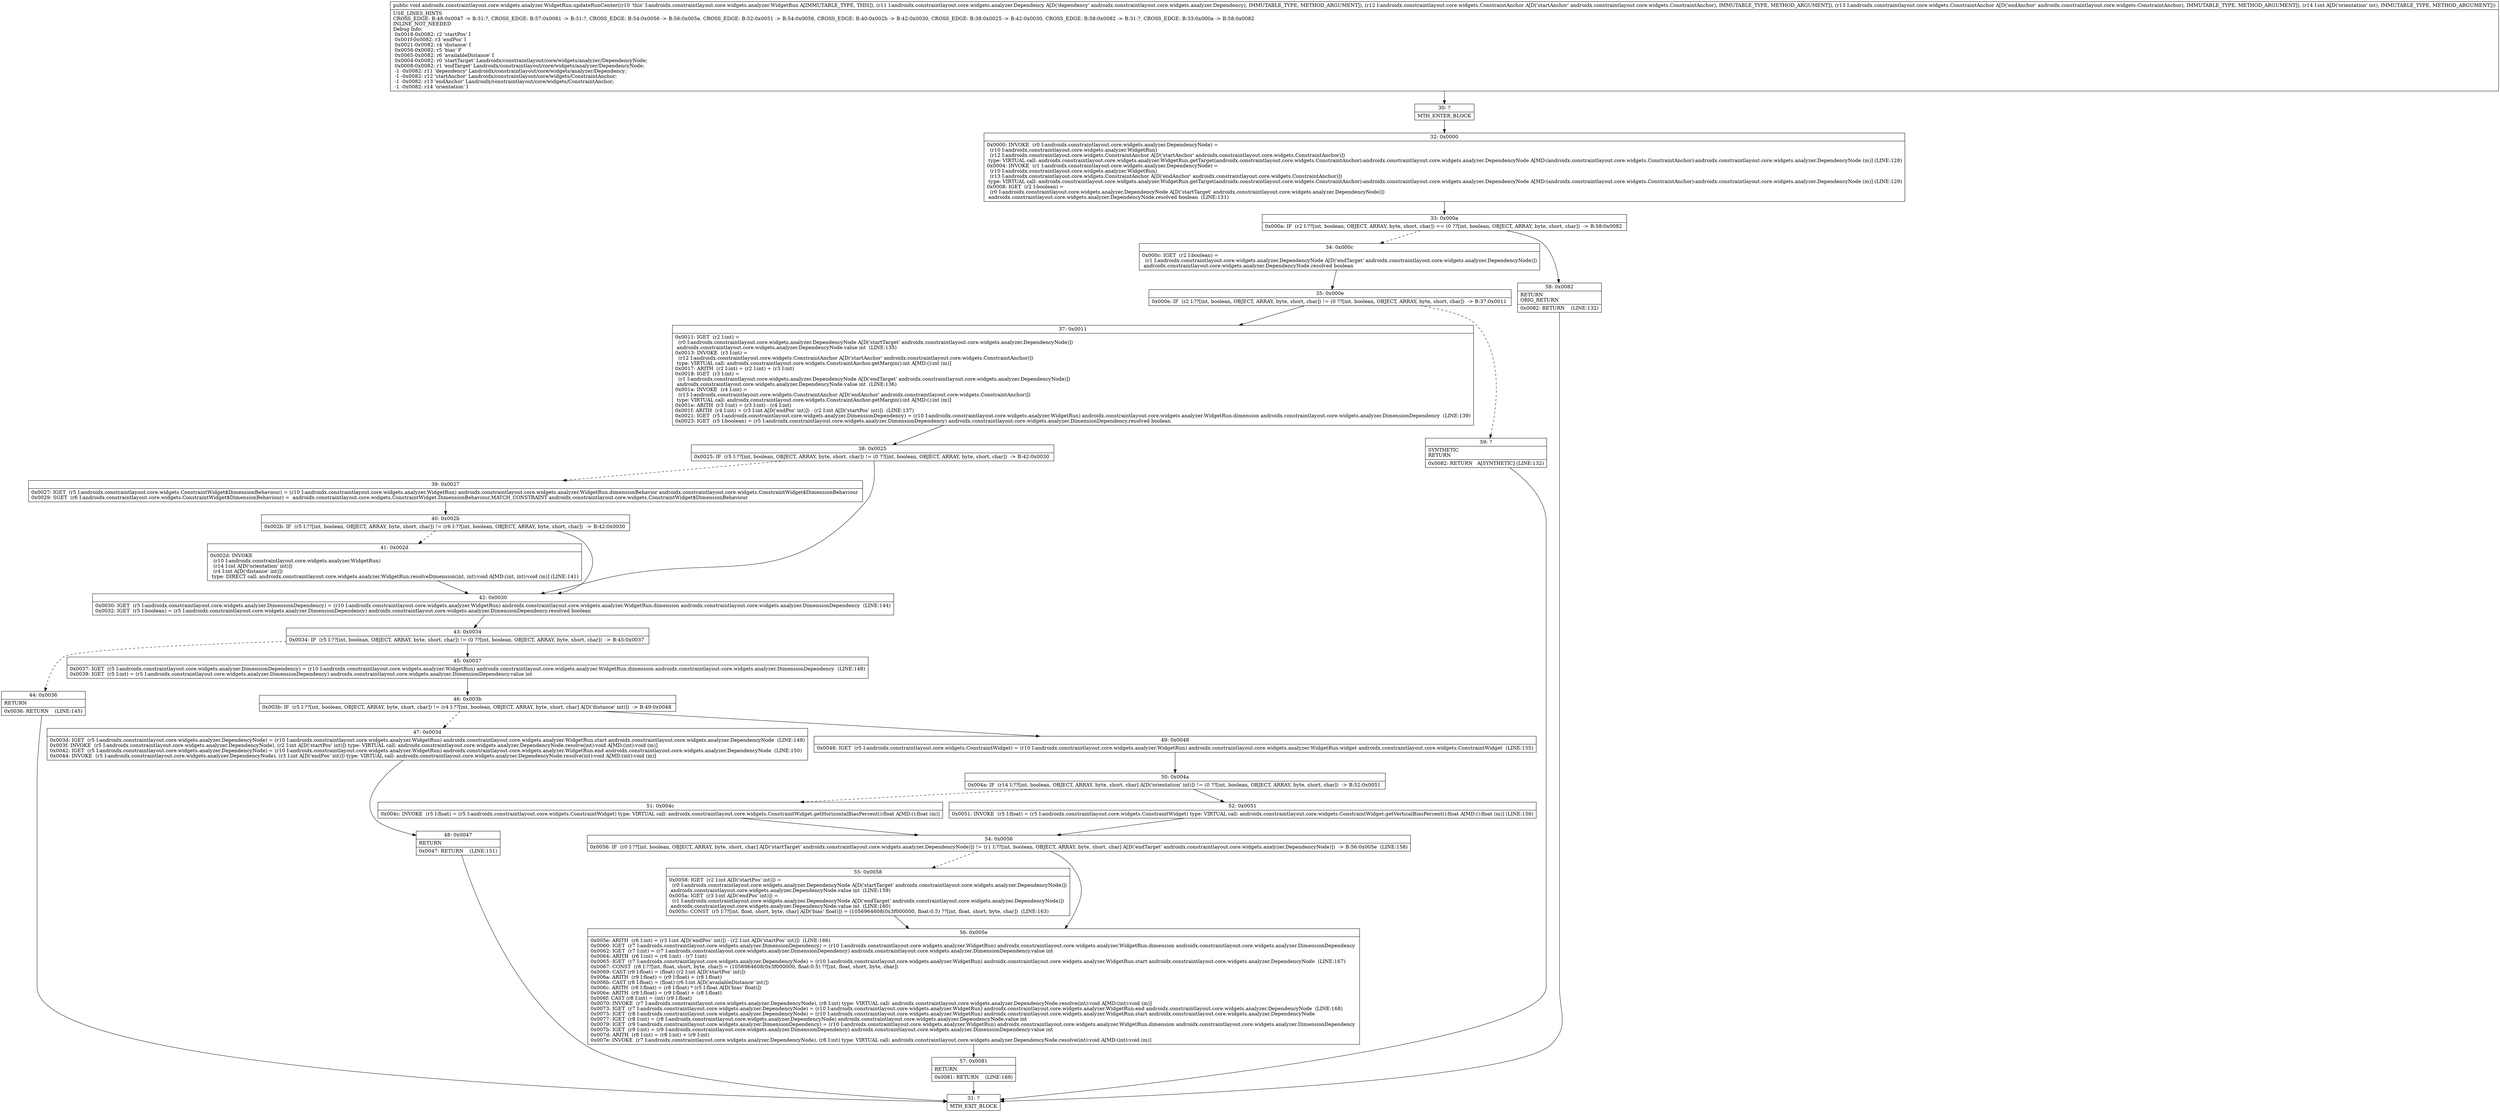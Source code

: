 digraph "CFG forandroidx.constraintlayout.core.widgets.analyzer.WidgetRun.updateRunCenter(Landroidx\/constraintlayout\/core\/widgets\/analyzer\/Dependency;Landroidx\/constraintlayout\/core\/widgets\/ConstraintAnchor;Landroidx\/constraintlayout\/core\/widgets\/ConstraintAnchor;I)V" {
Node_30 [shape=record,label="{30\:\ ?|MTH_ENTER_BLOCK\l}"];
Node_32 [shape=record,label="{32\:\ 0x0000|0x0000: INVOKE  (r0 I:androidx.constraintlayout.core.widgets.analyzer.DependencyNode) = \l  (r10 I:androidx.constraintlayout.core.widgets.analyzer.WidgetRun)\l  (r12 I:androidx.constraintlayout.core.widgets.ConstraintAnchor A[D('startAnchor' androidx.constraintlayout.core.widgets.ConstraintAnchor)])\l type: VIRTUAL call: androidx.constraintlayout.core.widgets.analyzer.WidgetRun.getTarget(androidx.constraintlayout.core.widgets.ConstraintAnchor):androidx.constraintlayout.core.widgets.analyzer.DependencyNode A[MD:(androidx.constraintlayout.core.widgets.ConstraintAnchor):androidx.constraintlayout.core.widgets.analyzer.DependencyNode (m)] (LINE:128)\l0x0004: INVOKE  (r1 I:androidx.constraintlayout.core.widgets.analyzer.DependencyNode) = \l  (r10 I:androidx.constraintlayout.core.widgets.analyzer.WidgetRun)\l  (r13 I:androidx.constraintlayout.core.widgets.ConstraintAnchor A[D('endAnchor' androidx.constraintlayout.core.widgets.ConstraintAnchor)])\l type: VIRTUAL call: androidx.constraintlayout.core.widgets.analyzer.WidgetRun.getTarget(androidx.constraintlayout.core.widgets.ConstraintAnchor):androidx.constraintlayout.core.widgets.analyzer.DependencyNode A[MD:(androidx.constraintlayout.core.widgets.ConstraintAnchor):androidx.constraintlayout.core.widgets.analyzer.DependencyNode (m)] (LINE:129)\l0x0008: IGET  (r2 I:boolean) = \l  (r0 I:androidx.constraintlayout.core.widgets.analyzer.DependencyNode A[D('startTarget' androidx.constraintlayout.core.widgets.analyzer.DependencyNode)])\l androidx.constraintlayout.core.widgets.analyzer.DependencyNode.resolved boolean  (LINE:131)\l}"];
Node_33 [shape=record,label="{33\:\ 0x000a|0x000a: IF  (r2 I:??[int, boolean, OBJECT, ARRAY, byte, short, char]) == (0 ??[int, boolean, OBJECT, ARRAY, byte, short, char])  \-\> B:58:0x0082 \l}"];
Node_34 [shape=record,label="{34\:\ 0x000c|0x000c: IGET  (r2 I:boolean) = \l  (r1 I:androidx.constraintlayout.core.widgets.analyzer.DependencyNode A[D('endTarget' androidx.constraintlayout.core.widgets.analyzer.DependencyNode)])\l androidx.constraintlayout.core.widgets.analyzer.DependencyNode.resolved boolean \l}"];
Node_35 [shape=record,label="{35\:\ 0x000e|0x000e: IF  (r2 I:??[int, boolean, OBJECT, ARRAY, byte, short, char]) != (0 ??[int, boolean, OBJECT, ARRAY, byte, short, char])  \-\> B:37:0x0011 \l}"];
Node_37 [shape=record,label="{37\:\ 0x0011|0x0011: IGET  (r2 I:int) = \l  (r0 I:androidx.constraintlayout.core.widgets.analyzer.DependencyNode A[D('startTarget' androidx.constraintlayout.core.widgets.analyzer.DependencyNode)])\l androidx.constraintlayout.core.widgets.analyzer.DependencyNode.value int  (LINE:135)\l0x0013: INVOKE  (r3 I:int) = \l  (r12 I:androidx.constraintlayout.core.widgets.ConstraintAnchor A[D('startAnchor' androidx.constraintlayout.core.widgets.ConstraintAnchor)])\l type: VIRTUAL call: androidx.constraintlayout.core.widgets.ConstraintAnchor.getMargin():int A[MD:():int (m)]\l0x0017: ARITH  (r2 I:int) = (r2 I:int) + (r3 I:int) \l0x0018: IGET  (r3 I:int) = \l  (r1 I:androidx.constraintlayout.core.widgets.analyzer.DependencyNode A[D('endTarget' androidx.constraintlayout.core.widgets.analyzer.DependencyNode)])\l androidx.constraintlayout.core.widgets.analyzer.DependencyNode.value int  (LINE:136)\l0x001a: INVOKE  (r4 I:int) = \l  (r13 I:androidx.constraintlayout.core.widgets.ConstraintAnchor A[D('endAnchor' androidx.constraintlayout.core.widgets.ConstraintAnchor)])\l type: VIRTUAL call: androidx.constraintlayout.core.widgets.ConstraintAnchor.getMargin():int A[MD:():int (m)]\l0x001e: ARITH  (r3 I:int) = (r3 I:int) \- (r4 I:int) \l0x001f: ARITH  (r4 I:int) = (r3 I:int A[D('endPos' int)]) \- (r2 I:int A[D('startPos' int)])  (LINE:137)\l0x0021: IGET  (r5 I:androidx.constraintlayout.core.widgets.analyzer.DimensionDependency) = (r10 I:androidx.constraintlayout.core.widgets.analyzer.WidgetRun) androidx.constraintlayout.core.widgets.analyzer.WidgetRun.dimension androidx.constraintlayout.core.widgets.analyzer.DimensionDependency  (LINE:139)\l0x0023: IGET  (r5 I:boolean) = (r5 I:androidx.constraintlayout.core.widgets.analyzer.DimensionDependency) androidx.constraintlayout.core.widgets.analyzer.DimensionDependency.resolved boolean \l}"];
Node_38 [shape=record,label="{38\:\ 0x0025|0x0025: IF  (r5 I:??[int, boolean, OBJECT, ARRAY, byte, short, char]) != (0 ??[int, boolean, OBJECT, ARRAY, byte, short, char])  \-\> B:42:0x0030 \l}"];
Node_39 [shape=record,label="{39\:\ 0x0027|0x0027: IGET  (r5 I:androidx.constraintlayout.core.widgets.ConstraintWidget$DimensionBehaviour) = (r10 I:androidx.constraintlayout.core.widgets.analyzer.WidgetRun) androidx.constraintlayout.core.widgets.analyzer.WidgetRun.dimensionBehavior androidx.constraintlayout.core.widgets.ConstraintWidget$DimensionBehaviour \l0x0029: SGET  (r6 I:androidx.constraintlayout.core.widgets.ConstraintWidget$DimensionBehaviour) =  androidx.constraintlayout.core.widgets.ConstraintWidget.DimensionBehaviour.MATCH_CONSTRAINT androidx.constraintlayout.core.widgets.ConstraintWidget$DimensionBehaviour \l}"];
Node_40 [shape=record,label="{40\:\ 0x002b|0x002b: IF  (r5 I:??[int, boolean, OBJECT, ARRAY, byte, short, char]) != (r6 I:??[int, boolean, OBJECT, ARRAY, byte, short, char])  \-\> B:42:0x0030 \l}"];
Node_41 [shape=record,label="{41\:\ 0x002d|0x002d: INVOKE  \l  (r10 I:androidx.constraintlayout.core.widgets.analyzer.WidgetRun)\l  (r14 I:int A[D('orientation' int)])\l  (r4 I:int A[D('distance' int)])\l type: DIRECT call: androidx.constraintlayout.core.widgets.analyzer.WidgetRun.resolveDimension(int, int):void A[MD:(int, int):void (m)] (LINE:141)\l}"];
Node_42 [shape=record,label="{42\:\ 0x0030|0x0030: IGET  (r5 I:androidx.constraintlayout.core.widgets.analyzer.DimensionDependency) = (r10 I:androidx.constraintlayout.core.widgets.analyzer.WidgetRun) androidx.constraintlayout.core.widgets.analyzer.WidgetRun.dimension androidx.constraintlayout.core.widgets.analyzer.DimensionDependency  (LINE:144)\l0x0032: IGET  (r5 I:boolean) = (r5 I:androidx.constraintlayout.core.widgets.analyzer.DimensionDependency) androidx.constraintlayout.core.widgets.analyzer.DimensionDependency.resolved boolean \l}"];
Node_43 [shape=record,label="{43\:\ 0x0034|0x0034: IF  (r5 I:??[int, boolean, OBJECT, ARRAY, byte, short, char]) != (0 ??[int, boolean, OBJECT, ARRAY, byte, short, char])  \-\> B:45:0x0037 \l}"];
Node_44 [shape=record,label="{44\:\ 0x0036|RETURN\l|0x0036: RETURN    (LINE:145)\l}"];
Node_31 [shape=record,label="{31\:\ ?|MTH_EXIT_BLOCK\l}"];
Node_45 [shape=record,label="{45\:\ 0x0037|0x0037: IGET  (r5 I:androidx.constraintlayout.core.widgets.analyzer.DimensionDependency) = (r10 I:androidx.constraintlayout.core.widgets.analyzer.WidgetRun) androidx.constraintlayout.core.widgets.analyzer.WidgetRun.dimension androidx.constraintlayout.core.widgets.analyzer.DimensionDependency  (LINE:148)\l0x0039: IGET  (r5 I:int) = (r5 I:androidx.constraintlayout.core.widgets.analyzer.DimensionDependency) androidx.constraintlayout.core.widgets.analyzer.DimensionDependency.value int \l}"];
Node_46 [shape=record,label="{46\:\ 0x003b|0x003b: IF  (r5 I:??[int, boolean, OBJECT, ARRAY, byte, short, char]) != (r4 I:??[int, boolean, OBJECT, ARRAY, byte, short, char] A[D('distance' int)])  \-\> B:49:0x0048 \l}"];
Node_47 [shape=record,label="{47\:\ 0x003d|0x003d: IGET  (r5 I:androidx.constraintlayout.core.widgets.analyzer.DependencyNode) = (r10 I:androidx.constraintlayout.core.widgets.analyzer.WidgetRun) androidx.constraintlayout.core.widgets.analyzer.WidgetRun.start androidx.constraintlayout.core.widgets.analyzer.DependencyNode  (LINE:149)\l0x003f: INVOKE  (r5 I:androidx.constraintlayout.core.widgets.analyzer.DependencyNode), (r2 I:int A[D('startPos' int)]) type: VIRTUAL call: androidx.constraintlayout.core.widgets.analyzer.DependencyNode.resolve(int):void A[MD:(int):void (m)]\l0x0042: IGET  (r5 I:androidx.constraintlayout.core.widgets.analyzer.DependencyNode) = (r10 I:androidx.constraintlayout.core.widgets.analyzer.WidgetRun) androidx.constraintlayout.core.widgets.analyzer.WidgetRun.end androidx.constraintlayout.core.widgets.analyzer.DependencyNode  (LINE:150)\l0x0044: INVOKE  (r5 I:androidx.constraintlayout.core.widgets.analyzer.DependencyNode), (r3 I:int A[D('endPos' int)]) type: VIRTUAL call: androidx.constraintlayout.core.widgets.analyzer.DependencyNode.resolve(int):void A[MD:(int):void (m)]\l}"];
Node_48 [shape=record,label="{48\:\ 0x0047|RETURN\l|0x0047: RETURN    (LINE:151)\l}"];
Node_49 [shape=record,label="{49\:\ 0x0048|0x0048: IGET  (r5 I:androidx.constraintlayout.core.widgets.ConstraintWidget) = (r10 I:androidx.constraintlayout.core.widgets.analyzer.WidgetRun) androidx.constraintlayout.core.widgets.analyzer.WidgetRun.widget androidx.constraintlayout.core.widgets.ConstraintWidget  (LINE:155)\l}"];
Node_50 [shape=record,label="{50\:\ 0x004a|0x004a: IF  (r14 I:??[int, boolean, OBJECT, ARRAY, byte, short, char] A[D('orientation' int)]) != (0 ??[int, boolean, OBJECT, ARRAY, byte, short, char])  \-\> B:52:0x0051 \l}"];
Node_51 [shape=record,label="{51\:\ 0x004c|0x004c: INVOKE  (r5 I:float) = (r5 I:androidx.constraintlayout.core.widgets.ConstraintWidget) type: VIRTUAL call: androidx.constraintlayout.core.widgets.ConstraintWidget.getHorizontalBiasPercent():float A[MD:():float (m)]\l}"];
Node_54 [shape=record,label="{54\:\ 0x0056|0x0056: IF  (r0 I:??[int, boolean, OBJECT, ARRAY, byte, short, char] A[D('startTarget' androidx.constraintlayout.core.widgets.analyzer.DependencyNode)]) != (r1 I:??[int, boolean, OBJECT, ARRAY, byte, short, char] A[D('endTarget' androidx.constraintlayout.core.widgets.analyzer.DependencyNode)])  \-\> B:56:0x005e  (LINE:158)\l}"];
Node_55 [shape=record,label="{55\:\ 0x0058|0x0058: IGET  (r2 I:int A[D('startPos' int)]) = \l  (r0 I:androidx.constraintlayout.core.widgets.analyzer.DependencyNode A[D('startTarget' androidx.constraintlayout.core.widgets.analyzer.DependencyNode)])\l androidx.constraintlayout.core.widgets.analyzer.DependencyNode.value int  (LINE:159)\l0x005a: IGET  (r3 I:int A[D('endPos' int)]) = \l  (r1 I:androidx.constraintlayout.core.widgets.analyzer.DependencyNode A[D('endTarget' androidx.constraintlayout.core.widgets.analyzer.DependencyNode)])\l androidx.constraintlayout.core.widgets.analyzer.DependencyNode.value int  (LINE:160)\l0x005c: CONST  (r5 I:??[int, float, short, byte, char] A[D('bias' float)]) = (1056964608(0x3f000000, float:0.5) ??[int, float, short, byte, char])  (LINE:163)\l}"];
Node_56 [shape=record,label="{56\:\ 0x005e|0x005e: ARITH  (r6 I:int) = (r3 I:int A[D('endPos' int)]) \- (r2 I:int A[D('startPos' int)])  (LINE:166)\l0x0060: IGET  (r7 I:androidx.constraintlayout.core.widgets.analyzer.DimensionDependency) = (r10 I:androidx.constraintlayout.core.widgets.analyzer.WidgetRun) androidx.constraintlayout.core.widgets.analyzer.WidgetRun.dimension androidx.constraintlayout.core.widgets.analyzer.DimensionDependency \l0x0062: IGET  (r7 I:int) = (r7 I:androidx.constraintlayout.core.widgets.analyzer.DimensionDependency) androidx.constraintlayout.core.widgets.analyzer.DimensionDependency.value int \l0x0064: ARITH  (r6 I:int) = (r6 I:int) \- (r7 I:int) \l0x0065: IGET  (r7 I:androidx.constraintlayout.core.widgets.analyzer.DependencyNode) = (r10 I:androidx.constraintlayout.core.widgets.analyzer.WidgetRun) androidx.constraintlayout.core.widgets.analyzer.WidgetRun.start androidx.constraintlayout.core.widgets.analyzer.DependencyNode  (LINE:167)\l0x0067: CONST  (r8 I:??[int, float, short, byte, char]) = (1056964608(0x3f000000, float:0.5) ??[int, float, short, byte, char]) \l0x0069: CAST (r9 I:float) = (float) (r2 I:int A[D('startPos' int)]) \l0x006a: ARITH  (r9 I:float) = (r9 I:float) + (r8 I:float) \l0x006b: CAST (r8 I:float) = (float) (r6 I:int A[D('availableDistance' int)]) \l0x006c: ARITH  (r8 I:float) = (r8 I:float) * (r5 I:float A[D('bias' float)]) \l0x006e: ARITH  (r9 I:float) = (r9 I:float) + (r8 I:float) \l0x006f: CAST (r8 I:int) = (int) (r9 I:float) \l0x0070: INVOKE  (r7 I:androidx.constraintlayout.core.widgets.analyzer.DependencyNode), (r8 I:int) type: VIRTUAL call: androidx.constraintlayout.core.widgets.analyzer.DependencyNode.resolve(int):void A[MD:(int):void (m)]\l0x0073: IGET  (r7 I:androidx.constraintlayout.core.widgets.analyzer.DependencyNode) = (r10 I:androidx.constraintlayout.core.widgets.analyzer.WidgetRun) androidx.constraintlayout.core.widgets.analyzer.WidgetRun.end androidx.constraintlayout.core.widgets.analyzer.DependencyNode  (LINE:168)\l0x0075: IGET  (r8 I:androidx.constraintlayout.core.widgets.analyzer.DependencyNode) = (r10 I:androidx.constraintlayout.core.widgets.analyzer.WidgetRun) androidx.constraintlayout.core.widgets.analyzer.WidgetRun.start androidx.constraintlayout.core.widgets.analyzer.DependencyNode \l0x0077: IGET  (r8 I:int) = (r8 I:androidx.constraintlayout.core.widgets.analyzer.DependencyNode) androidx.constraintlayout.core.widgets.analyzer.DependencyNode.value int \l0x0079: IGET  (r9 I:androidx.constraintlayout.core.widgets.analyzer.DimensionDependency) = (r10 I:androidx.constraintlayout.core.widgets.analyzer.WidgetRun) androidx.constraintlayout.core.widgets.analyzer.WidgetRun.dimension androidx.constraintlayout.core.widgets.analyzer.DimensionDependency \l0x007b: IGET  (r9 I:int) = (r9 I:androidx.constraintlayout.core.widgets.analyzer.DimensionDependency) androidx.constraintlayout.core.widgets.analyzer.DimensionDependency.value int \l0x007d: ARITH  (r8 I:int) = (r8 I:int) + (r9 I:int) \l0x007e: INVOKE  (r7 I:androidx.constraintlayout.core.widgets.analyzer.DependencyNode), (r8 I:int) type: VIRTUAL call: androidx.constraintlayout.core.widgets.analyzer.DependencyNode.resolve(int):void A[MD:(int):void (m)]\l}"];
Node_57 [shape=record,label="{57\:\ 0x0081|RETURN\l|0x0081: RETURN    (LINE:169)\l}"];
Node_52 [shape=record,label="{52\:\ 0x0051|0x0051: INVOKE  (r5 I:float) = (r5 I:androidx.constraintlayout.core.widgets.ConstraintWidget) type: VIRTUAL call: androidx.constraintlayout.core.widgets.ConstraintWidget.getVerticalBiasPercent():float A[MD:():float (m)] (LINE:156)\l}"];
Node_59 [shape=record,label="{59\:\ ?|SYNTHETIC\lRETURN\l|0x0082: RETURN   A[SYNTHETIC] (LINE:132)\l}"];
Node_58 [shape=record,label="{58\:\ 0x0082|RETURN\lORIG_RETURN\l|0x0082: RETURN    (LINE:132)\l}"];
MethodNode[shape=record,label="{public void androidx.constraintlayout.core.widgets.analyzer.WidgetRun.updateRunCenter((r10 'this' I:androidx.constraintlayout.core.widgets.analyzer.WidgetRun A[IMMUTABLE_TYPE, THIS]), (r11 I:androidx.constraintlayout.core.widgets.analyzer.Dependency A[D('dependency' androidx.constraintlayout.core.widgets.analyzer.Dependency), IMMUTABLE_TYPE, METHOD_ARGUMENT]), (r12 I:androidx.constraintlayout.core.widgets.ConstraintAnchor A[D('startAnchor' androidx.constraintlayout.core.widgets.ConstraintAnchor), IMMUTABLE_TYPE, METHOD_ARGUMENT]), (r13 I:androidx.constraintlayout.core.widgets.ConstraintAnchor A[D('endAnchor' androidx.constraintlayout.core.widgets.ConstraintAnchor), IMMUTABLE_TYPE, METHOD_ARGUMENT]), (r14 I:int A[D('orientation' int), IMMUTABLE_TYPE, METHOD_ARGUMENT]))  | USE_LINES_HINTS\lCROSS_EDGE: B:48:0x0047 \-\> B:31:?, CROSS_EDGE: B:57:0x0081 \-\> B:31:?, CROSS_EDGE: B:54:0x0056 \-\> B:56:0x005e, CROSS_EDGE: B:52:0x0051 \-\> B:54:0x0056, CROSS_EDGE: B:40:0x002b \-\> B:42:0x0030, CROSS_EDGE: B:38:0x0025 \-\> B:42:0x0030, CROSS_EDGE: B:58:0x0082 \-\> B:31:?, CROSS_EDGE: B:33:0x000a \-\> B:58:0x0082\lINLINE_NOT_NEEDED\lDebug Info:\l  0x0018\-0x0082: r2 'startPos' I\l  0x001f\-0x0082: r3 'endPos' I\l  0x0021\-0x0082: r4 'distance' I\l  0x0056\-0x0082: r5 'bias' F\l  0x0065\-0x0082: r6 'availableDistance' I\l  0x0004\-0x0082: r0 'startTarget' Landroidx\/constraintlayout\/core\/widgets\/analyzer\/DependencyNode;\l  0x0008\-0x0082: r1 'endTarget' Landroidx\/constraintlayout\/core\/widgets\/analyzer\/DependencyNode;\l  \-1 \-0x0082: r11 'dependency' Landroidx\/constraintlayout\/core\/widgets\/analyzer\/Dependency;\l  \-1 \-0x0082: r12 'startAnchor' Landroidx\/constraintlayout\/core\/widgets\/ConstraintAnchor;\l  \-1 \-0x0082: r13 'endAnchor' Landroidx\/constraintlayout\/core\/widgets\/ConstraintAnchor;\l  \-1 \-0x0082: r14 'orientation' I\l}"];
MethodNode -> Node_30;Node_30 -> Node_32;
Node_32 -> Node_33;
Node_33 -> Node_34[style=dashed];
Node_33 -> Node_58;
Node_34 -> Node_35;
Node_35 -> Node_37;
Node_35 -> Node_59[style=dashed];
Node_37 -> Node_38;
Node_38 -> Node_39[style=dashed];
Node_38 -> Node_42;
Node_39 -> Node_40;
Node_40 -> Node_41[style=dashed];
Node_40 -> Node_42;
Node_41 -> Node_42;
Node_42 -> Node_43;
Node_43 -> Node_44[style=dashed];
Node_43 -> Node_45;
Node_44 -> Node_31;
Node_45 -> Node_46;
Node_46 -> Node_47[style=dashed];
Node_46 -> Node_49;
Node_47 -> Node_48;
Node_48 -> Node_31;
Node_49 -> Node_50;
Node_50 -> Node_51[style=dashed];
Node_50 -> Node_52;
Node_51 -> Node_54;
Node_54 -> Node_55[style=dashed];
Node_54 -> Node_56;
Node_55 -> Node_56;
Node_56 -> Node_57;
Node_57 -> Node_31;
Node_52 -> Node_54;
Node_59 -> Node_31;
Node_58 -> Node_31;
}

